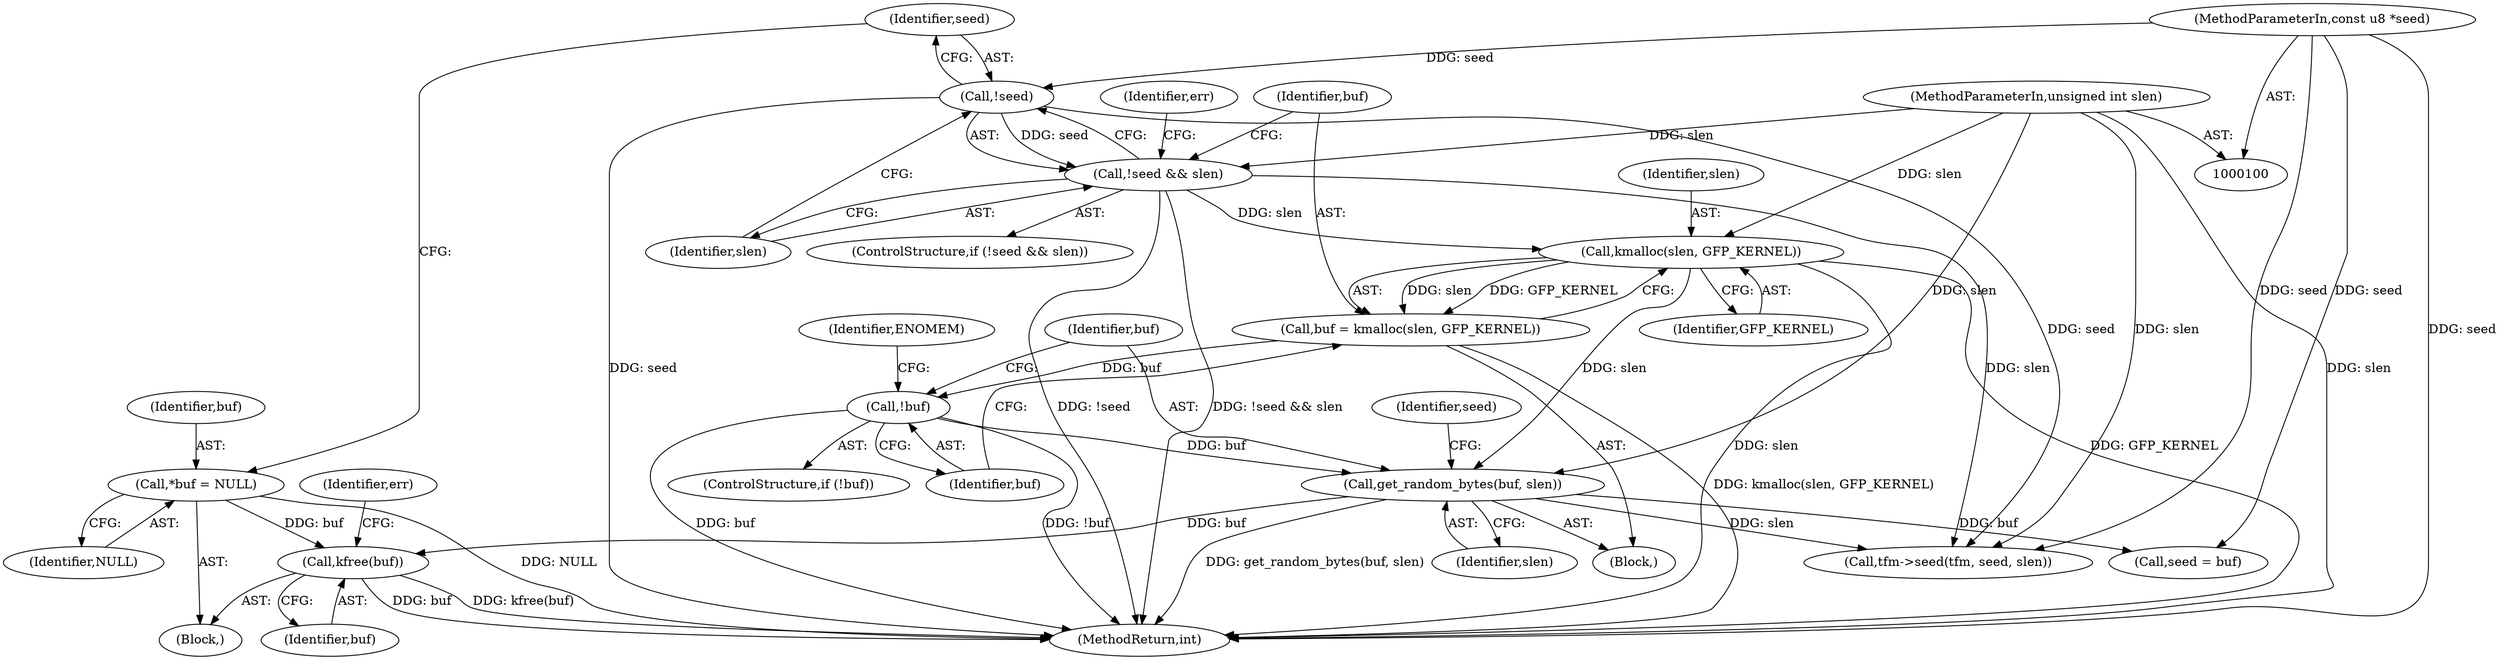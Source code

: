 digraph "0_linux_94f1bb15bed84ad6c893916b7e7b9db6f1d7eec6_1@API" {
"1000139" [label="(Call,kfree(buf))"];
"1000106" [label="(Call,*buf = NULL)"];
"1000127" [label="(Call,get_random_bytes(buf, slen))"];
"1000122" [label="(Call,!buf)"];
"1000116" [label="(Call,buf = kmalloc(slen, GFP_KERNEL))"];
"1000118" [label="(Call,kmalloc(slen, GFP_KERNEL))"];
"1000111" [label="(Call,!seed && slen)"];
"1000112" [label="(Call,!seed)"];
"1000102" [label="(MethodParameterIn,const u8 *seed)"];
"1000103" [label="(MethodParameterIn,unsigned int slen)"];
"1000108" [label="(Identifier,NULL)"];
"1000116" [label="(Call,buf = kmalloc(slen, GFP_KERNEL))"];
"1000130" [label="(Call,seed = buf)"];
"1000142" [label="(Identifier,err)"];
"1000111" [label="(Call,!seed && slen)"];
"1000117" [label="(Identifier,buf)"];
"1000102" [label="(MethodParameterIn,const u8 *seed)"];
"1000106" [label="(Call,*buf = NULL)"];
"1000114" [label="(Identifier,slen)"];
"1000120" [label="(Identifier,GFP_KERNEL)"];
"1000115" [label="(Block,)"];
"1000110" [label="(ControlStructure,if (!seed && slen))"];
"1000127" [label="(Call,get_random_bytes(buf, slen))"];
"1000119" [label="(Identifier,slen)"];
"1000113" [label="(Identifier,seed)"];
"1000118" [label="(Call,kmalloc(slen, GFP_KERNEL))"];
"1000140" [label="(Identifier,buf)"];
"1000135" [label="(Call,tfm->seed(tfm, seed, slen))"];
"1000129" [label="(Identifier,slen)"];
"1000123" [label="(Identifier,buf)"];
"1000131" [label="(Identifier,seed)"];
"1000112" [label="(Call,!seed)"];
"1000128" [label="(Identifier,buf)"];
"1000107" [label="(Identifier,buf)"];
"1000134" [label="(Identifier,err)"];
"1000139" [label="(Call,kfree(buf))"];
"1000122" [label="(Call,!buf)"];
"1000103" [label="(MethodParameterIn,unsigned int slen)"];
"1000143" [label="(MethodReturn,int)"];
"1000126" [label="(Identifier,ENOMEM)"];
"1000104" [label="(Block,)"];
"1000121" [label="(ControlStructure,if (!buf))"];
"1000139" -> "1000104"  [label="AST: "];
"1000139" -> "1000140"  [label="CFG: "];
"1000140" -> "1000139"  [label="AST: "];
"1000142" -> "1000139"  [label="CFG: "];
"1000139" -> "1000143"  [label="DDG: buf"];
"1000139" -> "1000143"  [label="DDG: kfree(buf)"];
"1000106" -> "1000139"  [label="DDG: buf"];
"1000127" -> "1000139"  [label="DDG: buf"];
"1000106" -> "1000104"  [label="AST: "];
"1000106" -> "1000108"  [label="CFG: "];
"1000107" -> "1000106"  [label="AST: "];
"1000108" -> "1000106"  [label="AST: "];
"1000113" -> "1000106"  [label="CFG: "];
"1000106" -> "1000143"  [label="DDG: NULL"];
"1000127" -> "1000115"  [label="AST: "];
"1000127" -> "1000129"  [label="CFG: "];
"1000128" -> "1000127"  [label="AST: "];
"1000129" -> "1000127"  [label="AST: "];
"1000131" -> "1000127"  [label="CFG: "];
"1000127" -> "1000143"  [label="DDG: get_random_bytes(buf, slen)"];
"1000122" -> "1000127"  [label="DDG: buf"];
"1000118" -> "1000127"  [label="DDG: slen"];
"1000103" -> "1000127"  [label="DDG: slen"];
"1000127" -> "1000130"  [label="DDG: buf"];
"1000127" -> "1000135"  [label="DDG: slen"];
"1000122" -> "1000121"  [label="AST: "];
"1000122" -> "1000123"  [label="CFG: "];
"1000123" -> "1000122"  [label="AST: "];
"1000126" -> "1000122"  [label="CFG: "];
"1000128" -> "1000122"  [label="CFG: "];
"1000122" -> "1000143"  [label="DDG: buf"];
"1000122" -> "1000143"  [label="DDG: !buf"];
"1000116" -> "1000122"  [label="DDG: buf"];
"1000116" -> "1000115"  [label="AST: "];
"1000116" -> "1000118"  [label="CFG: "];
"1000117" -> "1000116"  [label="AST: "];
"1000118" -> "1000116"  [label="AST: "];
"1000123" -> "1000116"  [label="CFG: "];
"1000116" -> "1000143"  [label="DDG: kmalloc(slen, GFP_KERNEL)"];
"1000118" -> "1000116"  [label="DDG: slen"];
"1000118" -> "1000116"  [label="DDG: GFP_KERNEL"];
"1000118" -> "1000120"  [label="CFG: "];
"1000119" -> "1000118"  [label="AST: "];
"1000120" -> "1000118"  [label="AST: "];
"1000118" -> "1000143"  [label="DDG: slen"];
"1000118" -> "1000143"  [label="DDG: GFP_KERNEL"];
"1000111" -> "1000118"  [label="DDG: slen"];
"1000103" -> "1000118"  [label="DDG: slen"];
"1000111" -> "1000110"  [label="AST: "];
"1000111" -> "1000112"  [label="CFG: "];
"1000111" -> "1000114"  [label="CFG: "];
"1000112" -> "1000111"  [label="AST: "];
"1000114" -> "1000111"  [label="AST: "];
"1000117" -> "1000111"  [label="CFG: "];
"1000134" -> "1000111"  [label="CFG: "];
"1000111" -> "1000143"  [label="DDG: !seed"];
"1000111" -> "1000143"  [label="DDG: !seed && slen"];
"1000112" -> "1000111"  [label="DDG: seed"];
"1000103" -> "1000111"  [label="DDG: slen"];
"1000111" -> "1000135"  [label="DDG: slen"];
"1000112" -> "1000113"  [label="CFG: "];
"1000113" -> "1000112"  [label="AST: "];
"1000114" -> "1000112"  [label="CFG: "];
"1000112" -> "1000143"  [label="DDG: seed"];
"1000102" -> "1000112"  [label="DDG: seed"];
"1000112" -> "1000135"  [label="DDG: seed"];
"1000102" -> "1000100"  [label="AST: "];
"1000102" -> "1000143"  [label="DDG: seed"];
"1000102" -> "1000130"  [label="DDG: seed"];
"1000102" -> "1000135"  [label="DDG: seed"];
"1000103" -> "1000100"  [label="AST: "];
"1000103" -> "1000143"  [label="DDG: slen"];
"1000103" -> "1000135"  [label="DDG: slen"];
}
